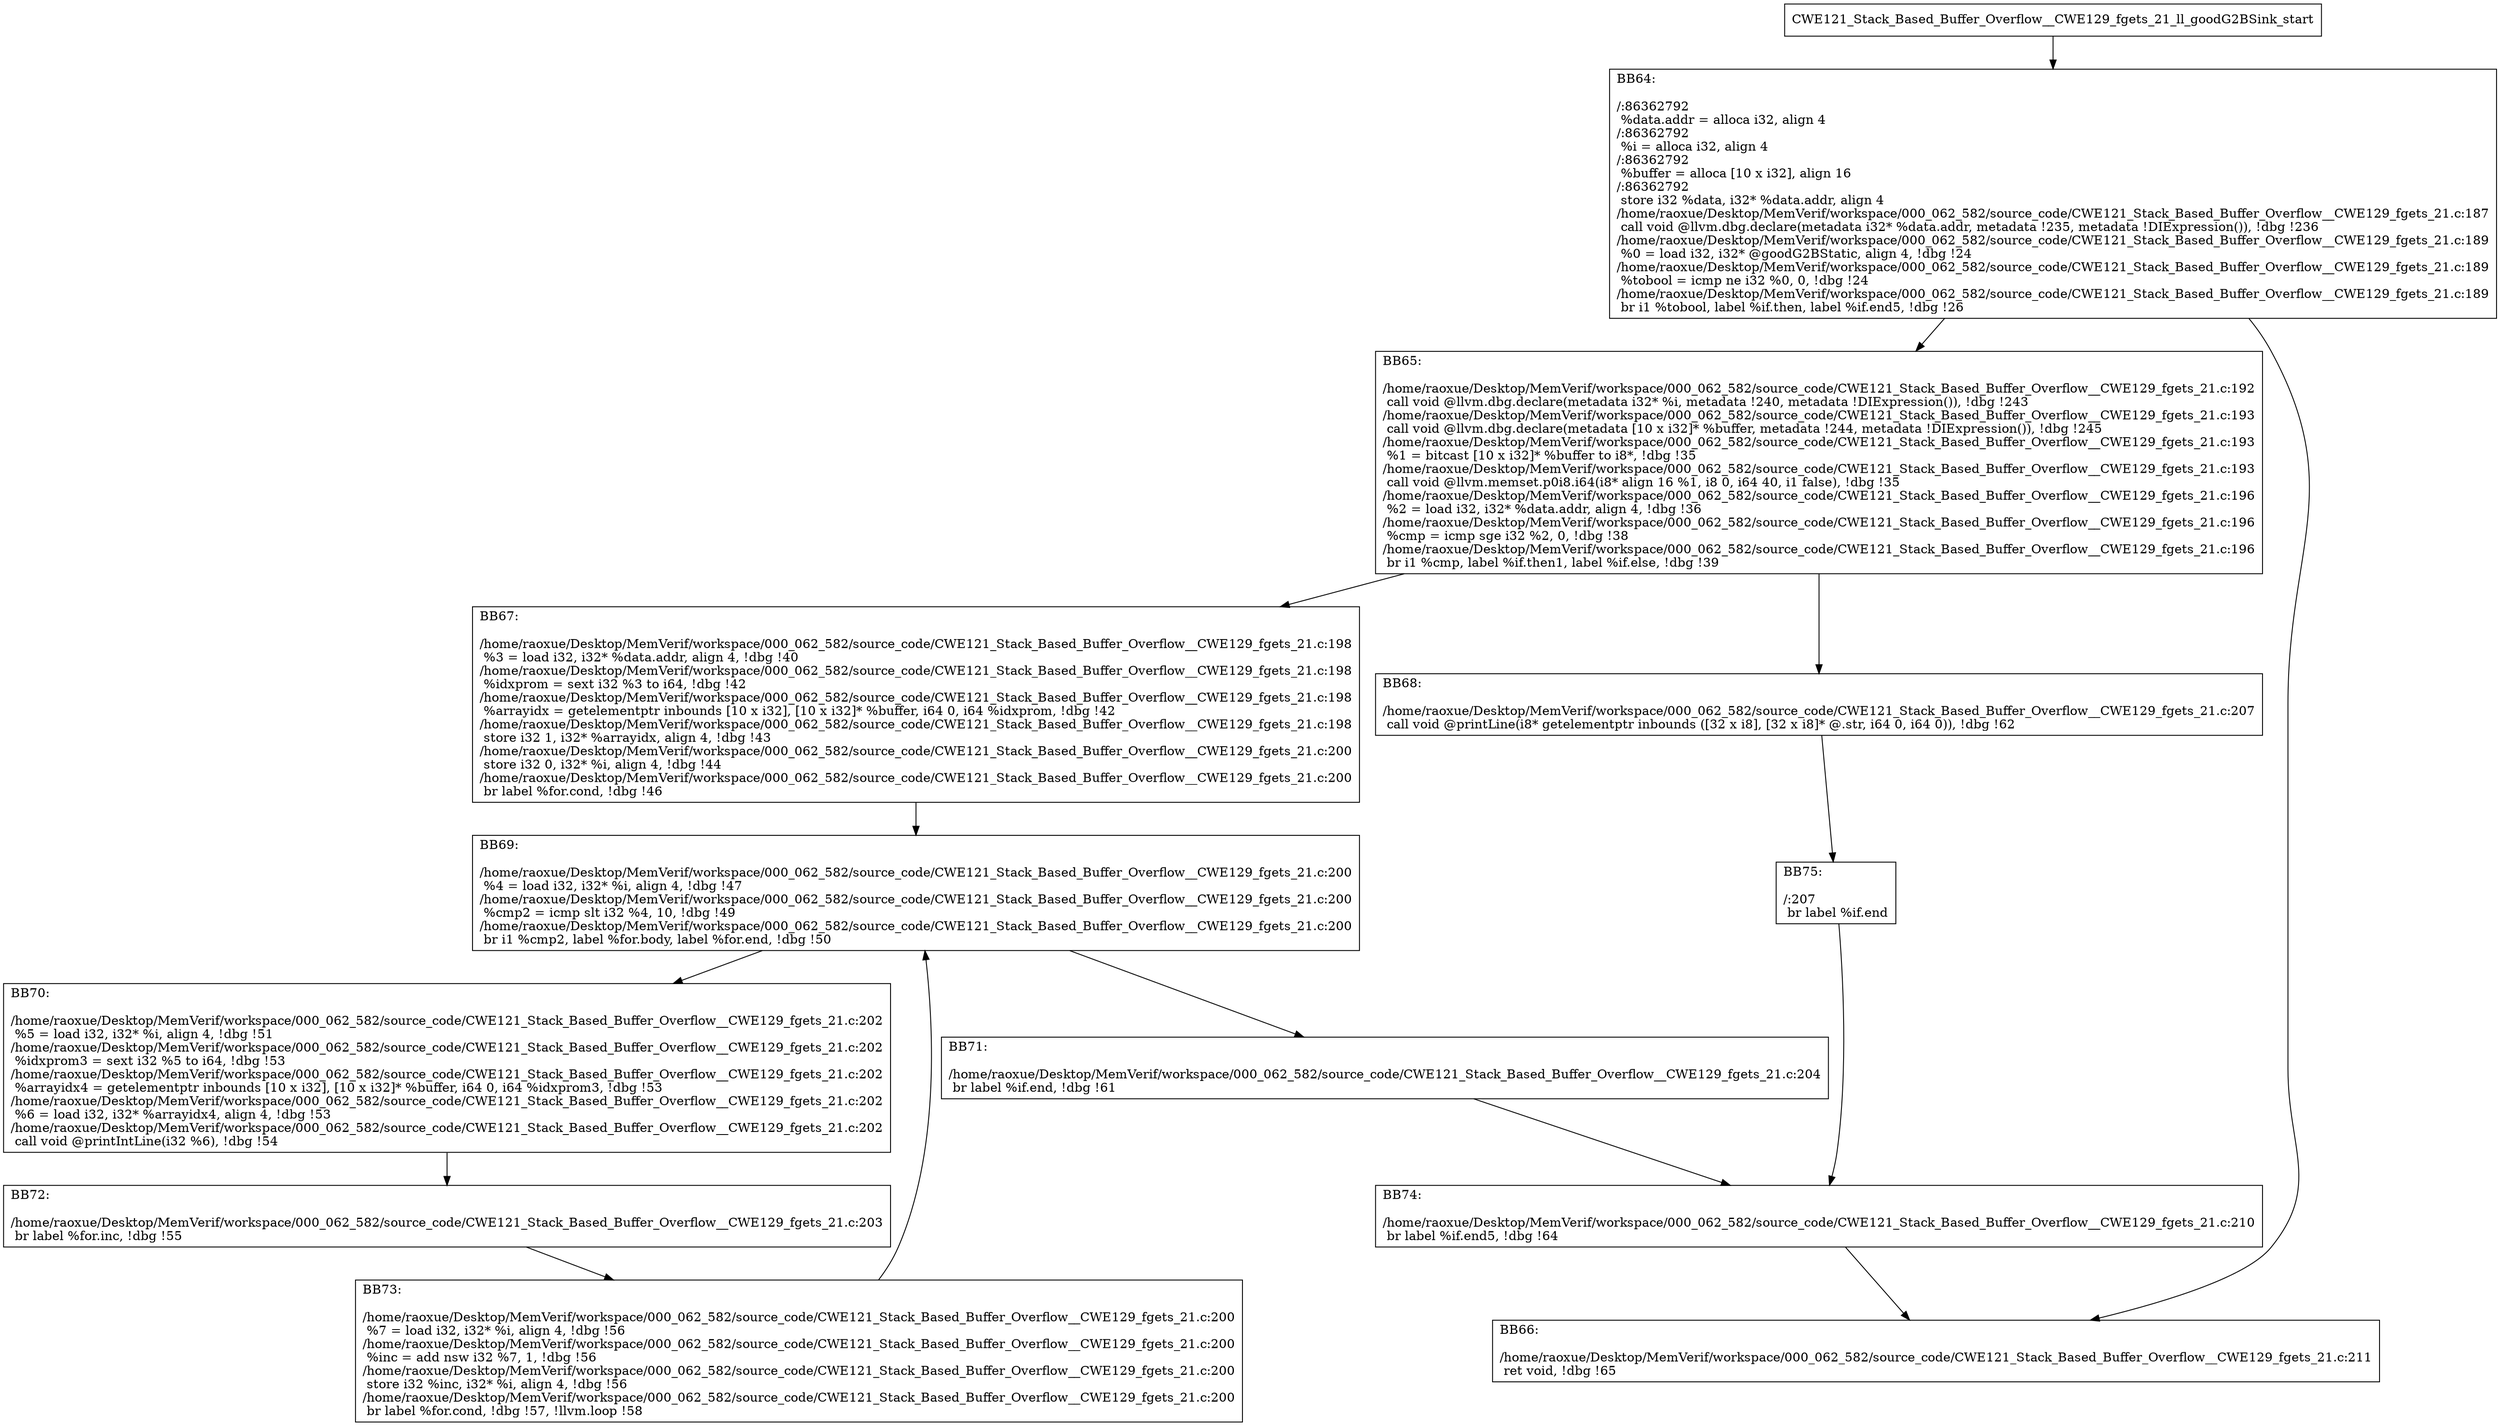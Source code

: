 digraph "CFG for'CWE121_Stack_Based_Buffer_Overflow__CWE129_fgets_21_ll_goodG2BSink' function" {
	BBCWE121_Stack_Based_Buffer_Overflow__CWE129_fgets_21_ll_goodG2BSink_start[shape=record,label="{CWE121_Stack_Based_Buffer_Overflow__CWE129_fgets_21_ll_goodG2BSink_start}"];
	BBCWE121_Stack_Based_Buffer_Overflow__CWE129_fgets_21_ll_goodG2BSink_start-> CWE121_Stack_Based_Buffer_Overflow__CWE129_fgets_21_ll_goodG2BSinkBB64;
	CWE121_Stack_Based_Buffer_Overflow__CWE129_fgets_21_ll_goodG2BSinkBB64 [shape=record, label="{BB64:\l\l/:86362792\l
  %data.addr = alloca i32, align 4\l
/:86362792\l
  %i = alloca i32, align 4\l
/:86362792\l
  %buffer = alloca [10 x i32], align 16\l
/:86362792\l
  store i32 %data, i32* %data.addr, align 4\l
/home/raoxue/Desktop/MemVerif/workspace/000_062_582/source_code/CWE121_Stack_Based_Buffer_Overflow__CWE129_fgets_21.c:187\l
  call void @llvm.dbg.declare(metadata i32* %data.addr, metadata !235, metadata !DIExpression()), !dbg !236\l
/home/raoxue/Desktop/MemVerif/workspace/000_062_582/source_code/CWE121_Stack_Based_Buffer_Overflow__CWE129_fgets_21.c:189\l
  %0 = load i32, i32* @goodG2BStatic, align 4, !dbg !24\l
/home/raoxue/Desktop/MemVerif/workspace/000_062_582/source_code/CWE121_Stack_Based_Buffer_Overflow__CWE129_fgets_21.c:189\l
  %tobool = icmp ne i32 %0, 0, !dbg !24\l
/home/raoxue/Desktop/MemVerif/workspace/000_062_582/source_code/CWE121_Stack_Based_Buffer_Overflow__CWE129_fgets_21.c:189\l
  br i1 %tobool, label %if.then, label %if.end5, !dbg !26\l
}"];
	CWE121_Stack_Based_Buffer_Overflow__CWE129_fgets_21_ll_goodG2BSinkBB64-> CWE121_Stack_Based_Buffer_Overflow__CWE129_fgets_21_ll_goodG2BSinkBB65;
	CWE121_Stack_Based_Buffer_Overflow__CWE129_fgets_21_ll_goodG2BSinkBB64-> CWE121_Stack_Based_Buffer_Overflow__CWE129_fgets_21_ll_goodG2BSinkBB66;
	CWE121_Stack_Based_Buffer_Overflow__CWE129_fgets_21_ll_goodG2BSinkBB65 [shape=record, label="{BB65:\l\l/home/raoxue/Desktop/MemVerif/workspace/000_062_582/source_code/CWE121_Stack_Based_Buffer_Overflow__CWE129_fgets_21.c:192\l
  call void @llvm.dbg.declare(metadata i32* %i, metadata !240, metadata !DIExpression()), !dbg !243\l
/home/raoxue/Desktop/MemVerif/workspace/000_062_582/source_code/CWE121_Stack_Based_Buffer_Overflow__CWE129_fgets_21.c:193\l
  call void @llvm.dbg.declare(metadata [10 x i32]* %buffer, metadata !244, metadata !DIExpression()), !dbg !245\l
/home/raoxue/Desktop/MemVerif/workspace/000_062_582/source_code/CWE121_Stack_Based_Buffer_Overflow__CWE129_fgets_21.c:193\l
  %1 = bitcast [10 x i32]* %buffer to i8*, !dbg !35\l
/home/raoxue/Desktop/MemVerif/workspace/000_062_582/source_code/CWE121_Stack_Based_Buffer_Overflow__CWE129_fgets_21.c:193\l
  call void @llvm.memset.p0i8.i64(i8* align 16 %1, i8 0, i64 40, i1 false), !dbg !35\l
/home/raoxue/Desktop/MemVerif/workspace/000_062_582/source_code/CWE121_Stack_Based_Buffer_Overflow__CWE129_fgets_21.c:196\l
  %2 = load i32, i32* %data.addr, align 4, !dbg !36\l
/home/raoxue/Desktop/MemVerif/workspace/000_062_582/source_code/CWE121_Stack_Based_Buffer_Overflow__CWE129_fgets_21.c:196\l
  %cmp = icmp sge i32 %2, 0, !dbg !38\l
/home/raoxue/Desktop/MemVerif/workspace/000_062_582/source_code/CWE121_Stack_Based_Buffer_Overflow__CWE129_fgets_21.c:196\l
  br i1 %cmp, label %if.then1, label %if.else, !dbg !39\l
}"];
	CWE121_Stack_Based_Buffer_Overflow__CWE129_fgets_21_ll_goodG2BSinkBB65-> CWE121_Stack_Based_Buffer_Overflow__CWE129_fgets_21_ll_goodG2BSinkBB67;
	CWE121_Stack_Based_Buffer_Overflow__CWE129_fgets_21_ll_goodG2BSinkBB65-> CWE121_Stack_Based_Buffer_Overflow__CWE129_fgets_21_ll_goodG2BSinkBB68;
	CWE121_Stack_Based_Buffer_Overflow__CWE129_fgets_21_ll_goodG2BSinkBB67 [shape=record, label="{BB67:\l\l/home/raoxue/Desktop/MemVerif/workspace/000_062_582/source_code/CWE121_Stack_Based_Buffer_Overflow__CWE129_fgets_21.c:198\l
  %3 = load i32, i32* %data.addr, align 4, !dbg !40\l
/home/raoxue/Desktop/MemVerif/workspace/000_062_582/source_code/CWE121_Stack_Based_Buffer_Overflow__CWE129_fgets_21.c:198\l
  %idxprom = sext i32 %3 to i64, !dbg !42\l
/home/raoxue/Desktop/MemVerif/workspace/000_062_582/source_code/CWE121_Stack_Based_Buffer_Overflow__CWE129_fgets_21.c:198\l
  %arrayidx = getelementptr inbounds [10 x i32], [10 x i32]* %buffer, i64 0, i64 %idxprom, !dbg !42\l
/home/raoxue/Desktop/MemVerif/workspace/000_062_582/source_code/CWE121_Stack_Based_Buffer_Overflow__CWE129_fgets_21.c:198\l
  store i32 1, i32* %arrayidx, align 4, !dbg !43\l
/home/raoxue/Desktop/MemVerif/workspace/000_062_582/source_code/CWE121_Stack_Based_Buffer_Overflow__CWE129_fgets_21.c:200\l
  store i32 0, i32* %i, align 4, !dbg !44\l
/home/raoxue/Desktop/MemVerif/workspace/000_062_582/source_code/CWE121_Stack_Based_Buffer_Overflow__CWE129_fgets_21.c:200\l
  br label %for.cond, !dbg !46\l
}"];
	CWE121_Stack_Based_Buffer_Overflow__CWE129_fgets_21_ll_goodG2BSinkBB67-> CWE121_Stack_Based_Buffer_Overflow__CWE129_fgets_21_ll_goodG2BSinkBB69;
	CWE121_Stack_Based_Buffer_Overflow__CWE129_fgets_21_ll_goodG2BSinkBB69 [shape=record, label="{BB69:\l\l/home/raoxue/Desktop/MemVerif/workspace/000_062_582/source_code/CWE121_Stack_Based_Buffer_Overflow__CWE129_fgets_21.c:200\l
  %4 = load i32, i32* %i, align 4, !dbg !47\l
/home/raoxue/Desktop/MemVerif/workspace/000_062_582/source_code/CWE121_Stack_Based_Buffer_Overflow__CWE129_fgets_21.c:200\l
  %cmp2 = icmp slt i32 %4, 10, !dbg !49\l
/home/raoxue/Desktop/MemVerif/workspace/000_062_582/source_code/CWE121_Stack_Based_Buffer_Overflow__CWE129_fgets_21.c:200\l
  br i1 %cmp2, label %for.body, label %for.end, !dbg !50\l
}"];
	CWE121_Stack_Based_Buffer_Overflow__CWE129_fgets_21_ll_goodG2BSinkBB69-> CWE121_Stack_Based_Buffer_Overflow__CWE129_fgets_21_ll_goodG2BSinkBB70;
	CWE121_Stack_Based_Buffer_Overflow__CWE129_fgets_21_ll_goodG2BSinkBB69-> CWE121_Stack_Based_Buffer_Overflow__CWE129_fgets_21_ll_goodG2BSinkBB71;
	CWE121_Stack_Based_Buffer_Overflow__CWE129_fgets_21_ll_goodG2BSinkBB70 [shape=record, label="{BB70:\l\l/home/raoxue/Desktop/MemVerif/workspace/000_062_582/source_code/CWE121_Stack_Based_Buffer_Overflow__CWE129_fgets_21.c:202\l
  %5 = load i32, i32* %i, align 4, !dbg !51\l
/home/raoxue/Desktop/MemVerif/workspace/000_062_582/source_code/CWE121_Stack_Based_Buffer_Overflow__CWE129_fgets_21.c:202\l
  %idxprom3 = sext i32 %5 to i64, !dbg !53\l
/home/raoxue/Desktop/MemVerif/workspace/000_062_582/source_code/CWE121_Stack_Based_Buffer_Overflow__CWE129_fgets_21.c:202\l
  %arrayidx4 = getelementptr inbounds [10 x i32], [10 x i32]* %buffer, i64 0, i64 %idxprom3, !dbg !53\l
/home/raoxue/Desktop/MemVerif/workspace/000_062_582/source_code/CWE121_Stack_Based_Buffer_Overflow__CWE129_fgets_21.c:202\l
  %6 = load i32, i32* %arrayidx4, align 4, !dbg !53\l
/home/raoxue/Desktop/MemVerif/workspace/000_062_582/source_code/CWE121_Stack_Based_Buffer_Overflow__CWE129_fgets_21.c:202\l
  call void @printIntLine(i32 %6), !dbg !54\l
}"];
	CWE121_Stack_Based_Buffer_Overflow__CWE129_fgets_21_ll_goodG2BSinkBB70-> CWE121_Stack_Based_Buffer_Overflow__CWE129_fgets_21_ll_goodG2BSinkBB72;
	CWE121_Stack_Based_Buffer_Overflow__CWE129_fgets_21_ll_goodG2BSinkBB72 [shape=record, label="{BB72:\l\l/home/raoxue/Desktop/MemVerif/workspace/000_062_582/source_code/CWE121_Stack_Based_Buffer_Overflow__CWE129_fgets_21.c:203\l
  br label %for.inc, !dbg !55\l
}"];
	CWE121_Stack_Based_Buffer_Overflow__CWE129_fgets_21_ll_goodG2BSinkBB72-> CWE121_Stack_Based_Buffer_Overflow__CWE129_fgets_21_ll_goodG2BSinkBB73;
	CWE121_Stack_Based_Buffer_Overflow__CWE129_fgets_21_ll_goodG2BSinkBB73 [shape=record, label="{BB73:\l\l/home/raoxue/Desktop/MemVerif/workspace/000_062_582/source_code/CWE121_Stack_Based_Buffer_Overflow__CWE129_fgets_21.c:200\l
  %7 = load i32, i32* %i, align 4, !dbg !56\l
/home/raoxue/Desktop/MemVerif/workspace/000_062_582/source_code/CWE121_Stack_Based_Buffer_Overflow__CWE129_fgets_21.c:200\l
  %inc = add nsw i32 %7, 1, !dbg !56\l
/home/raoxue/Desktop/MemVerif/workspace/000_062_582/source_code/CWE121_Stack_Based_Buffer_Overflow__CWE129_fgets_21.c:200\l
  store i32 %inc, i32* %i, align 4, !dbg !56\l
/home/raoxue/Desktop/MemVerif/workspace/000_062_582/source_code/CWE121_Stack_Based_Buffer_Overflow__CWE129_fgets_21.c:200\l
  br label %for.cond, !dbg !57, !llvm.loop !58\l
}"];
	CWE121_Stack_Based_Buffer_Overflow__CWE129_fgets_21_ll_goodG2BSinkBB73-> CWE121_Stack_Based_Buffer_Overflow__CWE129_fgets_21_ll_goodG2BSinkBB69;
	CWE121_Stack_Based_Buffer_Overflow__CWE129_fgets_21_ll_goodG2BSinkBB71 [shape=record, label="{BB71:\l\l/home/raoxue/Desktop/MemVerif/workspace/000_062_582/source_code/CWE121_Stack_Based_Buffer_Overflow__CWE129_fgets_21.c:204\l
  br label %if.end, !dbg !61\l
}"];
	CWE121_Stack_Based_Buffer_Overflow__CWE129_fgets_21_ll_goodG2BSinkBB71-> CWE121_Stack_Based_Buffer_Overflow__CWE129_fgets_21_ll_goodG2BSinkBB74;
	CWE121_Stack_Based_Buffer_Overflow__CWE129_fgets_21_ll_goodG2BSinkBB68 [shape=record, label="{BB68:\l\l/home/raoxue/Desktop/MemVerif/workspace/000_062_582/source_code/CWE121_Stack_Based_Buffer_Overflow__CWE129_fgets_21.c:207\l
  call void @printLine(i8* getelementptr inbounds ([32 x i8], [32 x i8]* @.str, i64 0, i64 0)), !dbg !62\l
}"];
	CWE121_Stack_Based_Buffer_Overflow__CWE129_fgets_21_ll_goodG2BSinkBB68-> CWE121_Stack_Based_Buffer_Overflow__CWE129_fgets_21_ll_goodG2BSinkBB75;
	CWE121_Stack_Based_Buffer_Overflow__CWE129_fgets_21_ll_goodG2BSinkBB75 [shape=record, label="{BB75:\l\l/:207\l
  br label %if.end\l
}"];
	CWE121_Stack_Based_Buffer_Overflow__CWE129_fgets_21_ll_goodG2BSinkBB75-> CWE121_Stack_Based_Buffer_Overflow__CWE129_fgets_21_ll_goodG2BSinkBB74;
	CWE121_Stack_Based_Buffer_Overflow__CWE129_fgets_21_ll_goodG2BSinkBB74 [shape=record, label="{BB74:\l\l/home/raoxue/Desktop/MemVerif/workspace/000_062_582/source_code/CWE121_Stack_Based_Buffer_Overflow__CWE129_fgets_21.c:210\l
  br label %if.end5, !dbg !64\l
}"];
	CWE121_Stack_Based_Buffer_Overflow__CWE129_fgets_21_ll_goodG2BSinkBB74-> CWE121_Stack_Based_Buffer_Overflow__CWE129_fgets_21_ll_goodG2BSinkBB66;
	CWE121_Stack_Based_Buffer_Overflow__CWE129_fgets_21_ll_goodG2BSinkBB66 [shape=record, label="{BB66:\l\l/home/raoxue/Desktop/MemVerif/workspace/000_062_582/source_code/CWE121_Stack_Based_Buffer_Overflow__CWE129_fgets_21.c:211\l
  ret void, !dbg !65\l
}"];
}

